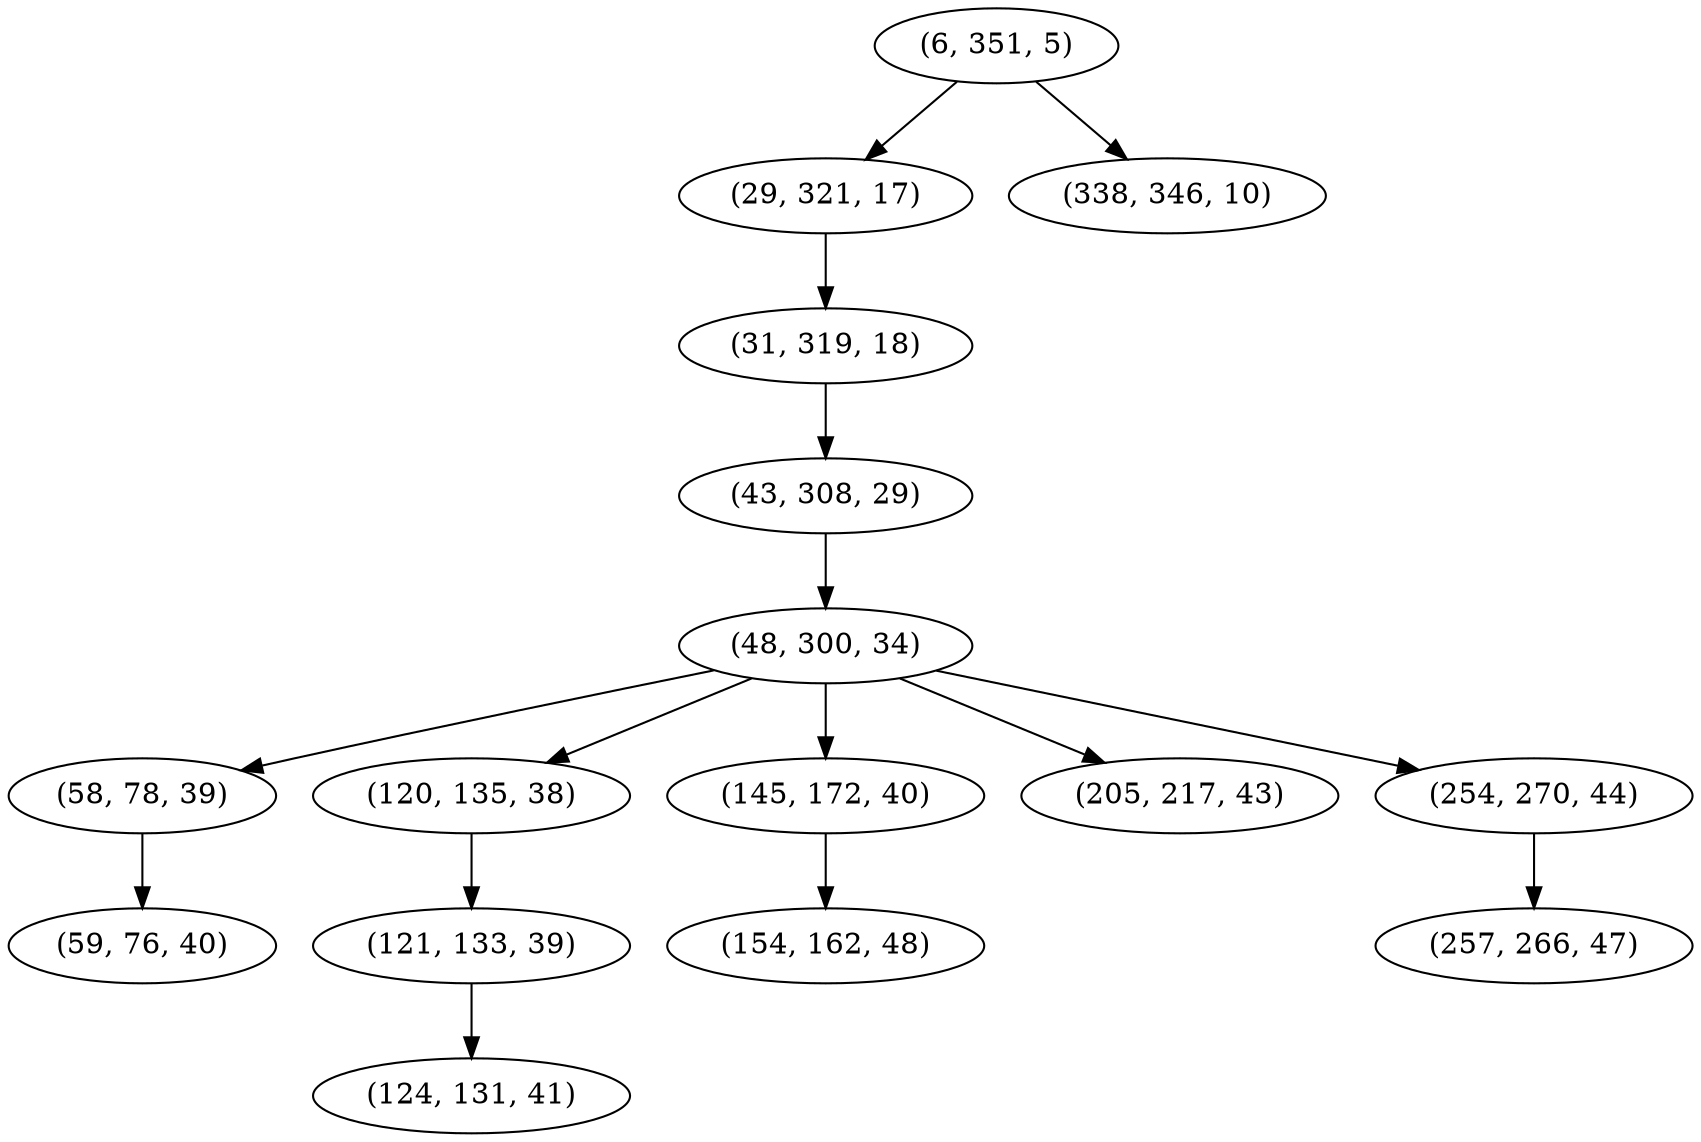 digraph tree {
    "(6, 351, 5)";
    "(29, 321, 17)";
    "(31, 319, 18)";
    "(43, 308, 29)";
    "(48, 300, 34)";
    "(58, 78, 39)";
    "(59, 76, 40)";
    "(120, 135, 38)";
    "(121, 133, 39)";
    "(124, 131, 41)";
    "(145, 172, 40)";
    "(154, 162, 48)";
    "(205, 217, 43)";
    "(254, 270, 44)";
    "(257, 266, 47)";
    "(338, 346, 10)";
    "(6, 351, 5)" -> "(29, 321, 17)";
    "(6, 351, 5)" -> "(338, 346, 10)";
    "(29, 321, 17)" -> "(31, 319, 18)";
    "(31, 319, 18)" -> "(43, 308, 29)";
    "(43, 308, 29)" -> "(48, 300, 34)";
    "(48, 300, 34)" -> "(58, 78, 39)";
    "(48, 300, 34)" -> "(120, 135, 38)";
    "(48, 300, 34)" -> "(145, 172, 40)";
    "(48, 300, 34)" -> "(205, 217, 43)";
    "(48, 300, 34)" -> "(254, 270, 44)";
    "(58, 78, 39)" -> "(59, 76, 40)";
    "(120, 135, 38)" -> "(121, 133, 39)";
    "(121, 133, 39)" -> "(124, 131, 41)";
    "(145, 172, 40)" -> "(154, 162, 48)";
    "(254, 270, 44)" -> "(257, 266, 47)";
}

